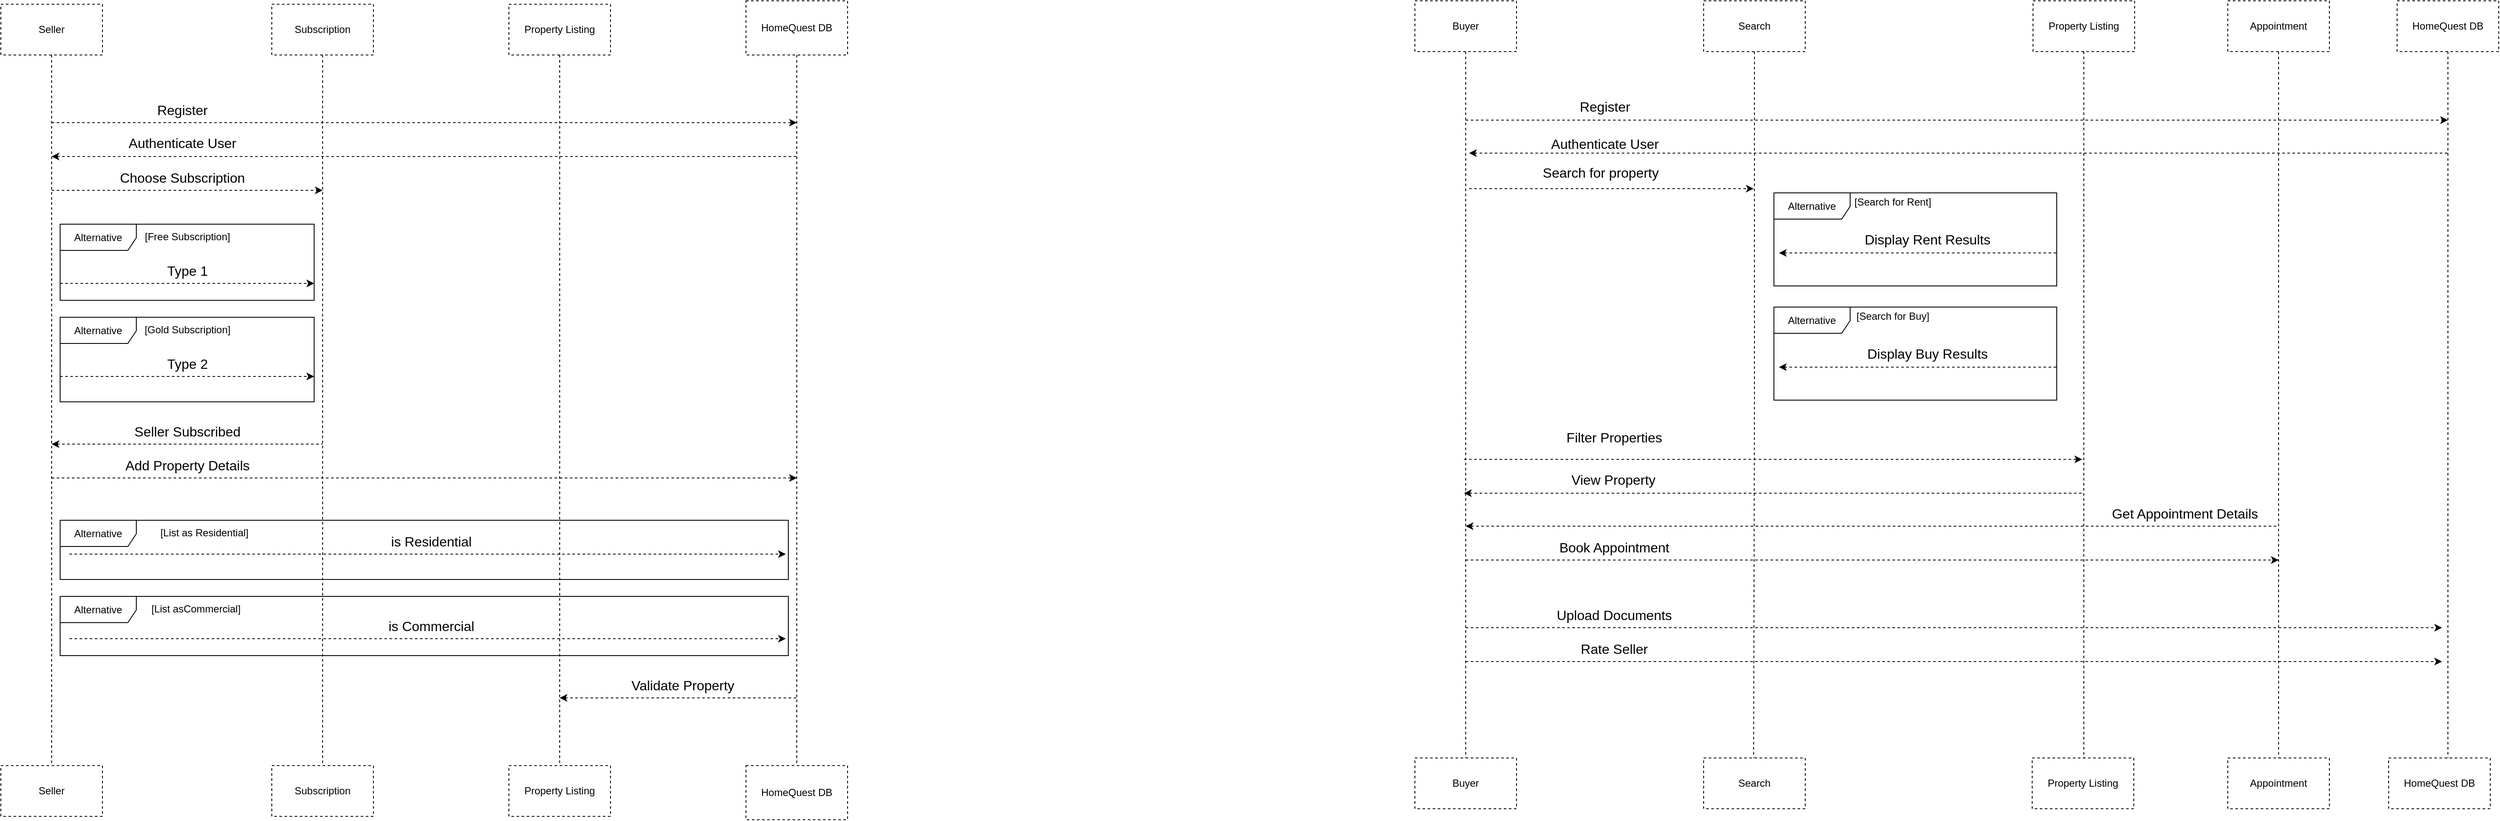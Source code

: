 <mxfile version="26.0.11">
  <diagram name="Page-1" id="HyNddRUmmKug5BdSQhXs">
    <mxGraphModel dx="2630" dy="1830" grid="1" gridSize="10" guides="1" tooltips="1" connect="1" arrows="1" fold="1" page="1" pageScale="1" pageWidth="827" pageHeight="1169" math="0" shadow="0">
      <root>
        <mxCell id="0" />
        <mxCell id="1" parent="0" />
        <mxCell id="elq3urvSMmwE9Xo6kTIK-17" value="Add Property Details" style="text;html=1;align=center;verticalAlign=middle;resizable=0;points=[];autosize=1;strokeColor=none;fillColor=none;strokeWidth=8;fontSize=16;" parent="1" vertex="1">
          <mxGeometry x="1015" y="641" width="170" height="30" as="geometry" />
        </mxCell>
        <mxCell id="elq3urvSMmwE9Xo6kTIK-23" value="Choose Subscription" style="text;html=1;align=center;verticalAlign=middle;resizable=0;points=[];autosize=1;strokeColor=none;fillColor=none;strokeWidth=8;fontSize=16;" parent="1" vertex="1">
          <mxGeometry x="1009" y="301" width="170" height="30" as="geometry" />
        </mxCell>
        <mxCell id="elq3urvSMmwE9Xo6kTIK-39" value="View Property" style="text;html=1;align=center;verticalAlign=middle;resizable=0;points=[];autosize=1;strokeColor=none;fillColor=none;strokeWidth=8;fontSize=16;" parent="1" vertex="1">
          <mxGeometry x="2724" y="658" width="120" height="30" as="geometry" />
        </mxCell>
        <mxCell id="elq3urvSMmwE9Xo6kTIK-53" value="Search for property" style="text;html=1;align=center;verticalAlign=middle;resizable=0;points=[];autosize=1;strokeColor=none;fillColor=none;strokeWidth=8;fontSize=16;" parent="1" vertex="1">
          <mxGeometry x="2689" y="295" width="160" height="30" as="geometry" />
        </mxCell>
        <mxCell id="elq3urvSMmwE9Xo6kTIK-57" value="Filter Properties" style="text;html=1;align=center;verticalAlign=middle;resizable=0;points=[];autosize=1;strokeColor=none;fillColor=none;strokeWidth=8;fontSize=16;" parent="1" vertex="1">
          <mxGeometry x="2715" y="608" width="140" height="30" as="geometry" />
        </mxCell>
        <mxCell id="elq3urvSMmwE9Xo6kTIK-71" value="Seller Subscribed" style="text;html=1;align=center;verticalAlign=middle;resizable=0;points=[];autosize=1;strokeColor=none;fillColor=none;strokeWidth=8;fontSize=16;" parent="1" vertex="1">
          <mxGeometry x="1025" y="601" width="150" height="30" as="geometry" />
        </mxCell>
        <mxCell id="elq3urvSMmwE9Xo6kTIK-19" value="Validate Property" style="text;html=1;align=center;verticalAlign=middle;resizable=0;points=[];autosize=1;strokeColor=none;fillColor=none;strokeWidth=8;fontSize=16;" parent="1" vertex="1">
          <mxGeometry x="1610" y="901" width="150" height="30" as="geometry" />
        </mxCell>
        <mxCell id="WelPpqVymWDTnN73f0Vh-31" value="[Free Subscription]" style="text;html=1;align=center;verticalAlign=middle;resizable=0;points=[];autosize=1;strokeColor=none;fillColor=none;" parent="1" vertex="1">
          <mxGeometry x="1040" y="371" width="120" height="30" as="geometry" />
        </mxCell>
        <mxCell id="WelPpqVymWDTnN73f0Vh-40" value="Type 1" style="text;html=1;align=center;verticalAlign=middle;resizable=0;points=[];autosize=1;strokeColor=none;fillColor=none;strokeWidth=8;fontSize=16;" parent="1" vertex="1">
          <mxGeometry x="1065" y="411" width="70" height="30" as="geometry" />
        </mxCell>
        <mxCell id="WelPpqVymWDTnN73f0Vh-43" value="[List as Residential]" style="text;html=1;align=center;verticalAlign=middle;resizable=0;points=[];autosize=1;strokeColor=none;fillColor=none;" parent="1" vertex="1">
          <mxGeometry x="1055" y="721" width="130" height="30" as="geometry" />
        </mxCell>
        <mxCell id="WelPpqVymWDTnN73f0Vh-44" value="[List asCommercial]" style="text;html=1;align=center;verticalAlign=middle;resizable=0;points=[];autosize=1;strokeColor=none;fillColor=none;" parent="1" vertex="1">
          <mxGeometry x="1045" y="811" width="130" height="30" as="geometry" />
        </mxCell>
        <mxCell id="RXS3ZoWvwiCjSkFMKBPK-9" style="edgeStyle=orthogonalEdgeStyle;rounded=0;orthogonalLoop=1;jettySize=auto;html=1;dashed=1;endArrow=none;startFill=0;" edge="1" parent="1" source="RXS3ZoWvwiCjSkFMKBPK-4">
          <mxGeometry relative="1" as="geometry">
            <mxPoint x="2610" y="1008" as="targetPoint" />
          </mxGeometry>
        </mxCell>
        <mxCell id="RXS3ZoWvwiCjSkFMKBPK-4" value="Buyer" style="rounded=0;whiteSpace=wrap;html=1;dashed=1;" vertex="1" parent="1">
          <mxGeometry x="2550" y="107" width="120" height="60" as="geometry" />
        </mxCell>
        <mxCell id="RXS3ZoWvwiCjSkFMKBPK-10" style="edgeStyle=orthogonalEdgeStyle;rounded=0;orthogonalLoop=1;jettySize=auto;html=1;dashed=1;endArrow=none;startFill=0;" edge="1" parent="1" source="RXS3ZoWvwiCjSkFMKBPK-5">
          <mxGeometry relative="1" as="geometry">
            <mxPoint x="2950" y="1008" as="targetPoint" />
          </mxGeometry>
        </mxCell>
        <mxCell id="RXS3ZoWvwiCjSkFMKBPK-5" value="Search" style="rounded=0;whiteSpace=wrap;html=1;dashed=1;" vertex="1" parent="1">
          <mxGeometry x="2891" y="107" width="120" height="60" as="geometry" />
        </mxCell>
        <mxCell id="RXS3ZoWvwiCjSkFMKBPK-11" style="edgeStyle=orthogonalEdgeStyle;rounded=0;orthogonalLoop=1;jettySize=auto;html=1;dashed=1;endArrow=none;startFill=0;" edge="1" parent="1" source="RXS3ZoWvwiCjSkFMKBPK-6">
          <mxGeometry relative="1" as="geometry">
            <mxPoint x="3340" y="1008" as="targetPoint" />
          </mxGeometry>
        </mxCell>
        <mxCell id="RXS3ZoWvwiCjSkFMKBPK-6" value="Property Listing" style="rounded=0;whiteSpace=wrap;html=1;dashed=1;" vertex="1" parent="1">
          <mxGeometry x="3280" y="107" width="120" height="60" as="geometry" />
        </mxCell>
        <mxCell id="RXS3ZoWvwiCjSkFMKBPK-12" style="edgeStyle=orthogonalEdgeStyle;rounded=0;orthogonalLoop=1;jettySize=auto;html=1;dashed=1;endArrow=none;startFill=0;" edge="1" parent="1" source="RXS3ZoWvwiCjSkFMKBPK-7">
          <mxGeometry relative="1" as="geometry">
            <mxPoint x="3570" y="1008" as="targetPoint" />
            <Array as="points">
              <mxPoint x="3570" y="1008" />
            </Array>
          </mxGeometry>
        </mxCell>
        <mxCell id="RXS3ZoWvwiCjSkFMKBPK-7" value="Appointment" style="rounded=0;whiteSpace=wrap;html=1;dashed=1;" vertex="1" parent="1">
          <mxGeometry x="3510" y="107" width="120" height="60" as="geometry" />
        </mxCell>
        <mxCell id="RXS3ZoWvwiCjSkFMKBPK-13" style="edgeStyle=orthogonalEdgeStyle;rounded=0;orthogonalLoop=1;jettySize=auto;html=1;dashed=1;endArrow=none;startFill=0;exitX=0.5;exitY=1;exitDx=0;exitDy=0;" edge="1" parent="1" source="RXS3ZoWvwiCjSkFMKBPK-8">
          <mxGeometry relative="1" as="geometry">
            <mxPoint x="3770" y="1008" as="targetPoint" />
            <Array as="points">
              <mxPoint x="3770" y="1008" />
            </Array>
          </mxGeometry>
        </mxCell>
        <mxCell id="RXS3ZoWvwiCjSkFMKBPK-8" value="HomeQuest DB" style="rounded=0;whiteSpace=wrap;html=1;dashed=1;" vertex="1" parent="1">
          <mxGeometry x="3710" y="107" width="120" height="60" as="geometry" />
        </mxCell>
        <mxCell id="RXS3ZoWvwiCjSkFMKBPK-14" value="" style="endArrow=classic;dashed=1;html=1;rounded=0;endFill=1;" edge="1" parent="1">
          <mxGeometry width="50" height="50" relative="1" as="geometry">
            <mxPoint x="2610" y="248" as="sourcePoint" />
            <mxPoint x="3770" y="248" as="targetPoint" />
          </mxGeometry>
        </mxCell>
        <mxCell id="RXS3ZoWvwiCjSkFMKBPK-15" value="Register" style="text;html=1;align=center;verticalAlign=middle;resizable=0;points=[];autosize=1;strokeColor=none;fillColor=none;strokeWidth=8;fontSize=16;" vertex="1" parent="1">
          <mxGeometry x="2734" y="217" width="80" height="30" as="geometry" />
        </mxCell>
        <mxCell id="RXS3ZoWvwiCjSkFMKBPK-16" value="" style="endArrow=none;dashed=1;html=1;rounded=0;endFill=1;startFill=1;startArrow=classic;" edge="1" parent="1">
          <mxGeometry width="50" height="50" relative="1" as="geometry">
            <mxPoint x="2614" y="287" as="sourcePoint" />
            <mxPoint x="3770" y="287" as="targetPoint" />
          </mxGeometry>
        </mxCell>
        <mxCell id="RXS3ZoWvwiCjSkFMKBPK-17" value="Authenticate User" style="text;html=1;align=center;verticalAlign=middle;resizable=0;points=[];autosize=1;strokeColor=none;fillColor=none;fontSize=16;" vertex="1" parent="1">
          <mxGeometry x="2699" y="261" width="150" height="30" as="geometry" />
        </mxCell>
        <mxCell id="RXS3ZoWvwiCjSkFMKBPK-18" value="" style="endArrow=classic;dashed=1;html=1;rounded=0;endFill=1;" edge="1" parent="1">
          <mxGeometry width="50" height="50" relative="1" as="geometry">
            <mxPoint x="2614" y="329" as="sourcePoint" />
            <mxPoint x="2950" y="329" as="targetPoint" />
          </mxGeometry>
        </mxCell>
        <mxCell id="RXS3ZoWvwiCjSkFMKBPK-19" value="Alternative" style="shape=umlFrame;whiteSpace=wrap;html=1;pointerEvents=0;width=90;height=31;" vertex="1" parent="1">
          <mxGeometry x="2974" y="334" width="334" height="110" as="geometry" />
        </mxCell>
        <mxCell id="RXS3ZoWvwiCjSkFMKBPK-20" value="" style="endArrow=none;dashed=1;html=1;rounded=0;endFill=1;startFill=1;startArrow=classic;" edge="1" parent="1">
          <mxGeometry width="50" height="50" relative="1" as="geometry">
            <mxPoint x="2980" y="405" as="sourcePoint" />
            <mxPoint x="3310" y="405" as="targetPoint" />
          </mxGeometry>
        </mxCell>
        <mxCell id="RXS3ZoWvwiCjSkFMKBPK-21" value="Display Rent Results" style="text;html=1;align=center;verticalAlign=middle;resizable=0;points=[];autosize=1;strokeColor=none;fillColor=none;fontSize=16;" vertex="1" parent="1">
          <mxGeometry x="3070" y="374" width="170" height="30" as="geometry" />
        </mxCell>
        <mxCell id="RXS3ZoWvwiCjSkFMKBPK-22" value="[Search for Rent]" style="text;html=1;align=center;verticalAlign=middle;resizable=0;points=[];autosize=1;strokeColor=none;fillColor=none;" vertex="1" parent="1">
          <mxGeometry x="3059" y="330" width="110" height="30" as="geometry" />
        </mxCell>
        <mxCell id="RXS3ZoWvwiCjSkFMKBPK-23" value="Alternative" style="shape=umlFrame;whiteSpace=wrap;html=1;pointerEvents=0;width=90;height=31;" vertex="1" parent="1">
          <mxGeometry x="2974" y="469" width="334" height="110" as="geometry" />
        </mxCell>
        <mxCell id="RXS3ZoWvwiCjSkFMKBPK-24" value="" style="endArrow=none;dashed=1;html=1;rounded=0;endFill=1;startFill=1;startArrow=classic;" edge="1" parent="1">
          <mxGeometry width="50" height="50" relative="1" as="geometry">
            <mxPoint x="2980" y="540" as="sourcePoint" />
            <mxPoint x="3310" y="540" as="targetPoint" />
          </mxGeometry>
        </mxCell>
        <mxCell id="RXS3ZoWvwiCjSkFMKBPK-25" value="Display Buy Results" style="text;html=1;align=center;verticalAlign=middle;resizable=0;points=[];autosize=1;strokeColor=none;fillColor=none;fontSize=16;" vertex="1" parent="1">
          <mxGeometry x="3070" y="509" width="170" height="30" as="geometry" />
        </mxCell>
        <mxCell id="RXS3ZoWvwiCjSkFMKBPK-26" value="[Search for Buy]" style="text;html=1;align=center;verticalAlign=middle;resizable=0;points=[];autosize=1;strokeColor=none;fillColor=none;" vertex="1" parent="1">
          <mxGeometry x="3059" y="465" width="110" height="30" as="geometry" />
        </mxCell>
        <mxCell id="RXS3ZoWvwiCjSkFMKBPK-29" value="" style="endArrow=classic;dashed=1;html=1;rounded=0;endFill=1;" edge="1" parent="1">
          <mxGeometry width="50" height="50" relative="1" as="geometry">
            <mxPoint x="2608" y="649" as="sourcePoint" />
            <mxPoint x="3338" y="649" as="targetPoint" />
          </mxGeometry>
        </mxCell>
        <mxCell id="RXS3ZoWvwiCjSkFMKBPK-30" value="" style="endArrow=none;dashed=1;html=1;rounded=0;endFill=1;startFill=1;startArrow=classic;" edge="1" parent="1">
          <mxGeometry width="50" height="50" relative="1" as="geometry">
            <mxPoint x="2608" y="689" as="sourcePoint" />
            <mxPoint x="3338" y="689" as="targetPoint" />
          </mxGeometry>
        </mxCell>
        <mxCell id="RXS3ZoWvwiCjSkFMKBPK-31" value="" style="endArrow=none;dashed=1;html=1;rounded=0;endFill=1;startFill=1;startArrow=classic;" edge="1" parent="1">
          <mxGeometry width="50" height="50" relative="1" as="geometry">
            <mxPoint x="2610" y="728" as="sourcePoint" />
            <mxPoint x="3570" y="728" as="targetPoint" />
          </mxGeometry>
        </mxCell>
        <mxCell id="RXS3ZoWvwiCjSkFMKBPK-32" value="Get Appointment Details" style="text;html=1;align=center;verticalAlign=middle;resizable=0;points=[];autosize=1;strokeColor=none;fillColor=none;strokeWidth=8;fontSize=16;" vertex="1" parent="1">
          <mxGeometry x="3359" y="698" width="200" height="30" as="geometry" />
        </mxCell>
        <mxCell id="RXS3ZoWvwiCjSkFMKBPK-33" value="" style="endArrow=classic;dashed=1;html=1;rounded=0;endFill=1;startFill=0;startArrow=none;" edge="1" parent="1">
          <mxGeometry width="50" height="50" relative="1" as="geometry">
            <mxPoint x="2610" y="768" as="sourcePoint" />
            <mxPoint x="3570" y="768" as="targetPoint" />
          </mxGeometry>
        </mxCell>
        <mxCell id="RXS3ZoWvwiCjSkFMKBPK-34" value="Book Appointment" style="text;html=1;align=center;verticalAlign=middle;resizable=0;points=[];autosize=1;strokeColor=none;fillColor=none;strokeWidth=8;fontSize=16;" vertex="1" parent="1">
          <mxGeometry x="2710" y="738" width="150" height="30" as="geometry" />
        </mxCell>
        <mxCell id="RXS3ZoWvwiCjSkFMKBPK-35" value="" style="endArrow=classic;dashed=1;html=1;rounded=0;endFill=1;" edge="1" parent="1">
          <mxGeometry width="50" height="50" relative="1" as="geometry">
            <mxPoint x="2610" y="848" as="sourcePoint" />
            <mxPoint x="3763" y="848" as="targetPoint" />
          </mxGeometry>
        </mxCell>
        <mxCell id="RXS3ZoWvwiCjSkFMKBPK-36" value="" style="endArrow=classic;dashed=1;html=1;rounded=0;endFill=1;" edge="1" parent="1">
          <mxGeometry width="50" height="50" relative="1" as="geometry">
            <mxPoint x="2610" y="888" as="sourcePoint" />
            <mxPoint x="3763" y="888" as="targetPoint" />
          </mxGeometry>
        </mxCell>
        <mxCell id="RXS3ZoWvwiCjSkFMKBPK-37" value="Upload Documents" style="text;html=1;align=center;verticalAlign=middle;resizable=0;points=[];autosize=1;strokeColor=none;fillColor=none;strokeWidth=8;fontSize=16;" vertex="1" parent="1">
          <mxGeometry x="2705" y="818" width="160" height="30" as="geometry" />
        </mxCell>
        <mxCell id="RXS3ZoWvwiCjSkFMKBPK-38" value="Rate Seller" style="text;html=1;align=center;verticalAlign=middle;resizable=0;points=[];autosize=1;strokeColor=none;fillColor=none;strokeWidth=8;fontSize=16;" vertex="1" parent="1">
          <mxGeometry x="2735" y="858" width="100" height="30" as="geometry" />
        </mxCell>
        <mxCell id="RXS3ZoWvwiCjSkFMKBPK-39" value="Buyer" style="rounded=0;whiteSpace=wrap;html=1;dashed=1;" vertex="1" parent="1">
          <mxGeometry x="2550" y="1002" width="120" height="60" as="geometry" />
        </mxCell>
        <mxCell id="RXS3ZoWvwiCjSkFMKBPK-40" value="Search" style="rounded=0;whiteSpace=wrap;html=1;dashed=1;" vertex="1" parent="1">
          <mxGeometry x="2891" y="1002" width="120" height="60" as="geometry" />
        </mxCell>
        <mxCell id="RXS3ZoWvwiCjSkFMKBPK-41" value="Property Listing" style="rounded=0;whiteSpace=wrap;html=1;dashed=1;" vertex="1" parent="1">
          <mxGeometry x="3279" y="1002" width="120" height="60" as="geometry" />
        </mxCell>
        <mxCell id="RXS3ZoWvwiCjSkFMKBPK-42" value="Appointment" style="rounded=0;whiteSpace=wrap;html=1;dashed=1;" vertex="1" parent="1">
          <mxGeometry x="3510" y="1002" width="120" height="60" as="geometry" />
        </mxCell>
        <mxCell id="RXS3ZoWvwiCjSkFMKBPK-43" value="HomeQuest DB" style="rounded=0;whiteSpace=wrap;html=1;dashed=1;" vertex="1" parent="1">
          <mxGeometry x="3700" y="1002" width="120" height="60" as="geometry" />
        </mxCell>
        <mxCell id="RXS3ZoWvwiCjSkFMKBPK-49" style="edgeStyle=orthogonalEdgeStyle;rounded=0;orthogonalLoop=1;jettySize=auto;html=1;dashed=1;endArrow=none;startFill=0;" edge="1" parent="1" source="RXS3ZoWvwiCjSkFMKBPK-44">
          <mxGeometry relative="1" as="geometry">
            <mxPoint x="940" y="1011.667" as="targetPoint" />
          </mxGeometry>
        </mxCell>
        <mxCell id="RXS3ZoWvwiCjSkFMKBPK-44" value="Seller" style="rounded=0;whiteSpace=wrap;html=1;dashed=1;" vertex="1" parent="1">
          <mxGeometry x="880" y="111" width="120" height="60" as="geometry" />
        </mxCell>
        <mxCell id="RXS3ZoWvwiCjSkFMKBPK-45" value="Property Listing" style="rounded=0;whiteSpace=wrap;html=1;dashed=1;" vertex="1" parent="1">
          <mxGeometry x="1480" y="111" width="120" height="60" as="geometry" />
        </mxCell>
        <mxCell id="RXS3ZoWvwiCjSkFMKBPK-46" value="Subscription" style="rounded=0;whiteSpace=wrap;html=1;dashed=1;" vertex="1" parent="1">
          <mxGeometry x="1200" y="111" width="120" height="60" as="geometry" />
        </mxCell>
        <mxCell id="RXS3ZoWvwiCjSkFMKBPK-47" value="HomeQuest DB" style="rounded=0;whiteSpace=wrap;html=1;dashed=1;" vertex="1" parent="1">
          <mxGeometry x="1760" y="107.0" width="120" height="64" as="geometry" />
        </mxCell>
        <mxCell id="RXS3ZoWvwiCjSkFMKBPK-50" style="edgeStyle=orthogonalEdgeStyle;rounded=0;orthogonalLoop=1;jettySize=auto;html=1;dashed=1;endArrow=none;startFill=0;" edge="1" parent="1">
          <mxGeometry relative="1" as="geometry">
            <mxPoint x="1260" y="1011.667" as="targetPoint" />
            <mxPoint x="1260" y="171" as="sourcePoint" />
          </mxGeometry>
        </mxCell>
        <mxCell id="RXS3ZoWvwiCjSkFMKBPK-52" style="edgeStyle=orthogonalEdgeStyle;rounded=0;orthogonalLoop=1;jettySize=auto;html=1;dashed=1;endArrow=none;startFill=0;" edge="1" parent="1">
          <mxGeometry relative="1" as="geometry">
            <mxPoint x="1540" y="1011.667" as="targetPoint" />
            <mxPoint x="1540" y="171" as="sourcePoint" />
          </mxGeometry>
        </mxCell>
        <mxCell id="RXS3ZoWvwiCjSkFMKBPK-53" style="edgeStyle=orthogonalEdgeStyle;rounded=0;orthogonalLoop=1;jettySize=auto;html=1;dashed=1;endArrow=none;startFill=0;" edge="1" parent="1">
          <mxGeometry relative="1" as="geometry">
            <mxPoint x="1820" y="1011.667" as="targetPoint" />
            <mxPoint x="1820" y="171" as="sourcePoint" />
          </mxGeometry>
        </mxCell>
        <mxCell id="RXS3ZoWvwiCjSkFMKBPK-54" value="" style="endArrow=classic;html=1;rounded=0;dashed=1;" edge="1" parent="1">
          <mxGeometry width="50" height="50" relative="1" as="geometry">
            <mxPoint x="940" y="251" as="sourcePoint" />
            <mxPoint x="1820" y="251" as="targetPoint" />
          </mxGeometry>
        </mxCell>
        <mxCell id="RXS3ZoWvwiCjSkFMKBPK-55" value="Register" style="text;html=1;align=center;verticalAlign=middle;resizable=0;points=[];autosize=1;strokeColor=none;fillColor=none;strokeWidth=8;fontSize=16;" vertex="1" parent="1">
          <mxGeometry x="1054" y="221" width="80" height="30" as="geometry" />
        </mxCell>
        <mxCell id="RXS3ZoWvwiCjSkFMKBPK-57" value="" style="endArrow=none;html=1;rounded=0;dashed=1;startFill=1;startArrow=classic;" edge="1" parent="1">
          <mxGeometry width="50" height="50" relative="1" as="geometry">
            <mxPoint x="940" y="291" as="sourcePoint" />
            <mxPoint x="1820" y="291" as="targetPoint" />
          </mxGeometry>
        </mxCell>
        <mxCell id="RXS3ZoWvwiCjSkFMKBPK-58" value="Authenticate User" style="text;html=1;align=center;verticalAlign=middle;resizable=0;points=[];autosize=1;strokeColor=none;fillColor=none;strokeWidth=8;fontSize=16;" vertex="1" parent="1">
          <mxGeometry x="1019" y="260" width="150" height="30" as="geometry" />
        </mxCell>
        <mxCell id="RXS3ZoWvwiCjSkFMKBPK-59" value="" style="endArrow=classic;html=1;rounded=0;dashed=1;" edge="1" parent="1">
          <mxGeometry width="50" height="50" relative="1" as="geometry">
            <mxPoint x="940" y="331" as="sourcePoint" />
            <mxPoint x="1260" y="331" as="targetPoint" />
          </mxGeometry>
        </mxCell>
        <mxCell id="RXS3ZoWvwiCjSkFMKBPK-61" value="Alternative" style="shape=umlFrame;whiteSpace=wrap;html=1;pointerEvents=0;width=90;height=31;" vertex="1" parent="1">
          <mxGeometry x="950" y="371" width="300" height="90" as="geometry" />
        </mxCell>
        <mxCell id="RXS3ZoWvwiCjSkFMKBPK-62" value="" style="endArrow=classic;html=1;rounded=0;dashed=1;" edge="1" parent="1">
          <mxGeometry width="50" height="50" relative="1" as="geometry">
            <mxPoint x="950" y="441" as="sourcePoint" />
            <mxPoint x="1250" y="441" as="targetPoint" />
          </mxGeometry>
        </mxCell>
        <mxCell id="RXS3ZoWvwiCjSkFMKBPK-63" value="[Gold Subscription]" style="text;html=1;align=center;verticalAlign=middle;resizable=0;points=[];autosize=1;strokeColor=none;fillColor=none;" vertex="1" parent="1">
          <mxGeometry x="1040" y="481" width="120" height="30" as="geometry" />
        </mxCell>
        <mxCell id="RXS3ZoWvwiCjSkFMKBPK-64" value="Type 2" style="text;html=1;align=center;verticalAlign=middle;resizable=0;points=[];autosize=1;strokeColor=none;fillColor=none;strokeWidth=8;fontSize=16;" vertex="1" parent="1">
          <mxGeometry x="1065" y="521" width="70" height="30" as="geometry" />
        </mxCell>
        <mxCell id="RXS3ZoWvwiCjSkFMKBPK-65" value="Alternative" style="shape=umlFrame;whiteSpace=wrap;html=1;pointerEvents=0;width=90;height=31;" vertex="1" parent="1">
          <mxGeometry x="950" y="481" width="300" height="100" as="geometry" />
        </mxCell>
        <mxCell id="RXS3ZoWvwiCjSkFMKBPK-66" value="" style="endArrow=classic;html=1;rounded=0;dashed=1;" edge="1" parent="1">
          <mxGeometry width="50" height="50" relative="1" as="geometry">
            <mxPoint x="950" y="551" as="sourcePoint" />
            <mxPoint x="1250" y="551" as="targetPoint" />
          </mxGeometry>
        </mxCell>
        <mxCell id="RXS3ZoWvwiCjSkFMKBPK-67" value="" style="endArrow=none;html=1;rounded=0;dashed=1;startFill=1;startArrow=classic;" edge="1" parent="1">
          <mxGeometry width="50" height="50" relative="1" as="geometry">
            <mxPoint x="940" y="631" as="sourcePoint" />
            <mxPoint x="1260" y="631" as="targetPoint" />
          </mxGeometry>
        </mxCell>
        <mxCell id="RXS3ZoWvwiCjSkFMKBPK-68" value="" style="endArrow=classic;html=1;rounded=0;dashed=1;" edge="1" parent="1">
          <mxGeometry width="50" height="50" relative="1" as="geometry">
            <mxPoint x="940" y="671" as="sourcePoint" />
            <mxPoint x="1820" y="671" as="targetPoint" />
          </mxGeometry>
        </mxCell>
        <mxCell id="RXS3ZoWvwiCjSkFMKBPK-69" value="" style="endArrow=none;html=1;rounded=0;dashed=1;startFill=1;startArrow=classic;" edge="1" parent="1">
          <mxGeometry width="50" height="50" relative="1" as="geometry">
            <mxPoint x="1540" y="931" as="sourcePoint" />
            <mxPoint x="1820" y="931" as="targetPoint" />
          </mxGeometry>
        </mxCell>
        <mxCell id="RXS3ZoWvwiCjSkFMKBPK-70" value="Alternative" style="shape=umlFrame;whiteSpace=wrap;html=1;pointerEvents=0;width=90;height=31;" vertex="1" parent="1">
          <mxGeometry x="950" y="721" width="860" height="70" as="geometry" />
        </mxCell>
        <mxCell id="RXS3ZoWvwiCjSkFMKBPK-71" value="Alternative" style="shape=umlFrame;whiteSpace=wrap;html=1;pointerEvents=0;width=90;height=31;" vertex="1" parent="1">
          <mxGeometry x="950" y="811" width="860" height="70" as="geometry" />
        </mxCell>
        <mxCell id="RXS3ZoWvwiCjSkFMKBPK-72" value="" style="endArrow=classic;html=1;rounded=0;dashed=1;" edge="1" parent="1">
          <mxGeometry width="50" height="50" relative="1" as="geometry">
            <mxPoint x="961" y="761" as="sourcePoint" />
            <mxPoint x="1807" y="761" as="targetPoint" />
          </mxGeometry>
        </mxCell>
        <mxCell id="RXS3ZoWvwiCjSkFMKBPK-73" value="" style="endArrow=classic;html=1;rounded=0;dashed=1;" edge="1" parent="1">
          <mxGeometry width="50" height="50" relative="1" as="geometry">
            <mxPoint x="961" y="861" as="sourcePoint" />
            <mxPoint x="1807" y="861" as="targetPoint" />
          </mxGeometry>
        </mxCell>
        <mxCell id="RXS3ZoWvwiCjSkFMKBPK-74" value="is Residential" style="text;html=1;align=center;verticalAlign=middle;resizable=0;points=[];autosize=1;strokeColor=none;fillColor=none;strokeWidth=8;fontSize=16;" vertex="1" parent="1">
          <mxGeometry x="1328" y="731" width="120" height="30" as="geometry" />
        </mxCell>
        <mxCell id="RXS3ZoWvwiCjSkFMKBPK-75" value="is Commercial" style="text;html=1;align=center;verticalAlign=middle;resizable=0;points=[];autosize=1;strokeColor=none;fillColor=none;strokeWidth=8;fontSize=16;" vertex="1" parent="1">
          <mxGeometry x="1328" y="831" width="120" height="30" as="geometry" />
        </mxCell>
        <mxCell id="RXS3ZoWvwiCjSkFMKBPK-76" value="Seller" style="rounded=0;whiteSpace=wrap;html=1;dashed=1;" vertex="1" parent="1">
          <mxGeometry x="880" y="1011" width="120" height="60" as="geometry" />
        </mxCell>
        <mxCell id="RXS3ZoWvwiCjSkFMKBPK-77" value="Subscription" style="rounded=0;whiteSpace=wrap;html=1;dashed=1;" vertex="1" parent="1">
          <mxGeometry x="1200" y="1011" width="120" height="60" as="geometry" />
        </mxCell>
        <mxCell id="RXS3ZoWvwiCjSkFMKBPK-78" value="Property Listing" style="rounded=0;whiteSpace=wrap;html=1;dashed=1;" vertex="1" parent="1">
          <mxGeometry x="1480" y="1011" width="120" height="60" as="geometry" />
        </mxCell>
        <mxCell id="RXS3ZoWvwiCjSkFMKBPK-79" value="HomeQuest DB" style="rounded=0;whiteSpace=wrap;html=1;dashed=1;" vertex="1" parent="1">
          <mxGeometry x="1760" y="1011" width="120" height="64" as="geometry" />
        </mxCell>
      </root>
    </mxGraphModel>
  </diagram>
</mxfile>
